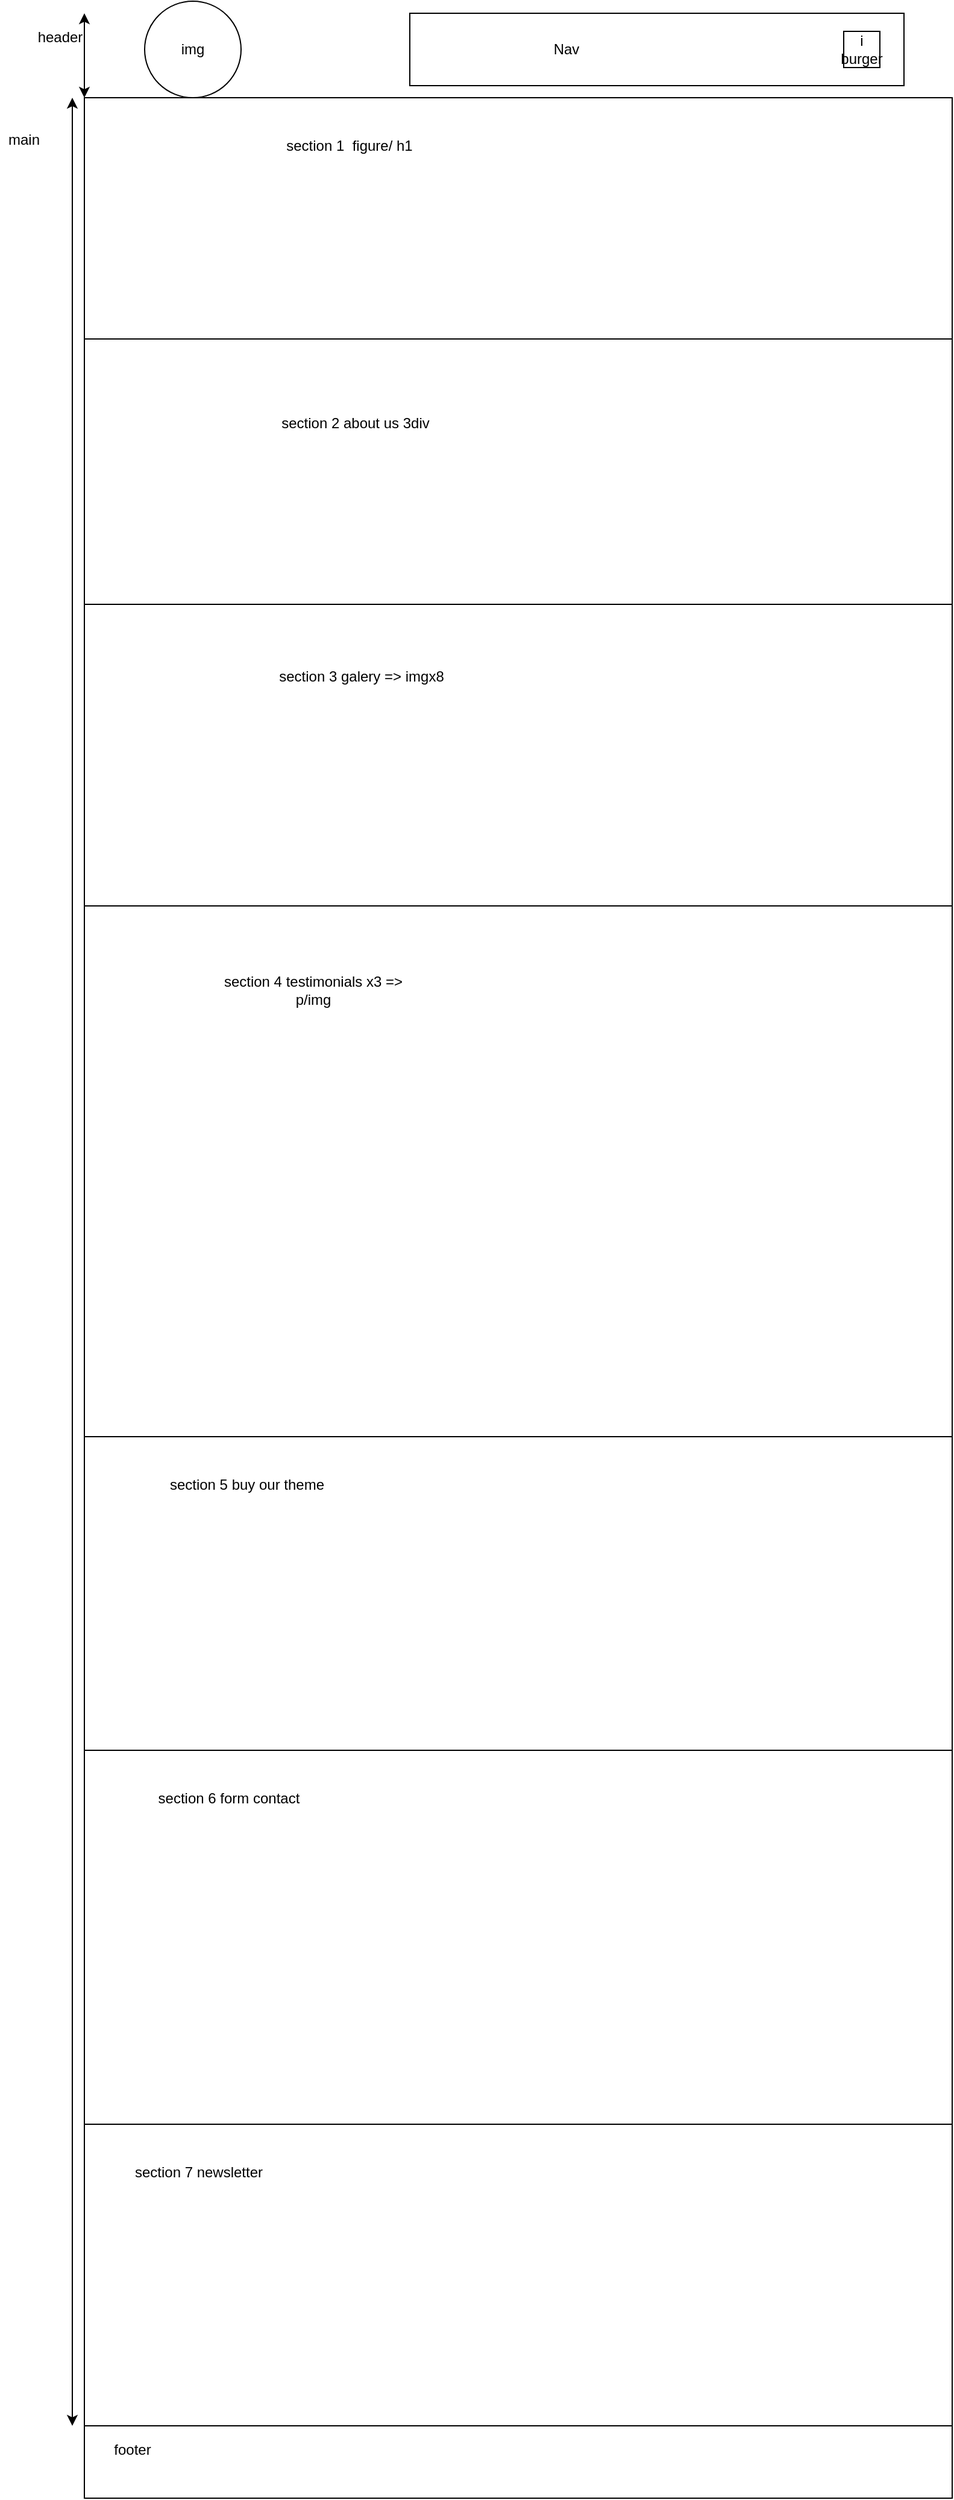 <mxfile version="14.4.2" type="github">
  <diagram id="HpIUJ1Cj3pG0hHr_lTDw" name="Page-1">
    <mxGraphModel dx="2177" dy="804" grid="1" gridSize="10" guides="1" tooltips="1" connect="1" arrows="1" fold="1" page="1" pageScale="1" pageWidth="827" pageHeight="1169" math="0" shadow="0">
      <root>
        <mxCell id="0" />
        <mxCell id="1" parent="0" />
        <mxCell id="DkoMGTS4_m8foARR51V6-1" value="" style="rounded=0;whiteSpace=wrap;html=1;" vertex="1" parent="1">
          <mxGeometry x="320" y="10" width="410" height="60" as="geometry" />
        </mxCell>
        <mxCell id="DkoMGTS4_m8foARR51V6-2" value="Nav" style="text;html=1;strokeColor=none;fillColor=none;align=center;verticalAlign=middle;whiteSpace=wrap;rounded=0;" vertex="1" parent="1">
          <mxGeometry x="400" y="30" width="100" height="20" as="geometry" />
        </mxCell>
        <mxCell id="DkoMGTS4_m8foARR51V6-4" value="img" style="ellipse;whiteSpace=wrap;html=1;aspect=fixed;" vertex="1" parent="1">
          <mxGeometry x="100" width="80" height="80" as="geometry" />
        </mxCell>
        <mxCell id="DkoMGTS4_m8foARR51V6-5" value="" style="rounded=0;whiteSpace=wrap;html=1;" vertex="1" parent="1">
          <mxGeometry x="50" y="80" width="720" height="200" as="geometry" />
        </mxCell>
        <mxCell id="DkoMGTS4_m8foARR51V6-6" value="section 1&amp;nbsp; figure/ h1" style="text;html=1;strokeColor=none;fillColor=none;align=center;verticalAlign=middle;whiteSpace=wrap;rounded=0;" vertex="1" parent="1">
          <mxGeometry x="130" y="110" width="280" height="20" as="geometry" />
        </mxCell>
        <mxCell id="DkoMGTS4_m8foARR51V6-7" value="" style="rounded=0;whiteSpace=wrap;html=1;" vertex="1" parent="1">
          <mxGeometry x="50" y="280" width="720" height="220" as="geometry" />
        </mxCell>
        <mxCell id="DkoMGTS4_m8foARR51V6-8" value="" style="rounded=0;whiteSpace=wrap;html=1;" vertex="1" parent="1">
          <mxGeometry x="50" y="500" width="720" height="250" as="geometry" />
        </mxCell>
        <mxCell id="DkoMGTS4_m8foARR51V6-9" value="section 3 galery =&amp;gt; imgx8" style="text;html=1;strokeColor=none;fillColor=none;align=center;verticalAlign=middle;whiteSpace=wrap;rounded=0;" vertex="1" parent="1">
          <mxGeometry x="200" y="550" width="160" height="20" as="geometry" />
        </mxCell>
        <mxCell id="DkoMGTS4_m8foARR51V6-10" value="section 2 about us 3div" style="text;html=1;strokeColor=none;fillColor=none;align=center;verticalAlign=middle;whiteSpace=wrap;rounded=0;" vertex="1" parent="1">
          <mxGeometry x="170" y="340" width="210" height="20" as="geometry" />
        </mxCell>
        <mxCell id="DkoMGTS4_m8foARR51V6-11" value="" style="rounded=0;whiteSpace=wrap;html=1;" vertex="1" parent="1">
          <mxGeometry x="50" y="750" width="720" height="440" as="geometry" />
        </mxCell>
        <mxCell id="DkoMGTS4_m8foARR51V6-12" value="section 4 testimonials x3 =&amp;gt; p/img" style="text;html=1;strokeColor=none;fillColor=none;align=center;verticalAlign=middle;whiteSpace=wrap;rounded=0;" vertex="1" parent="1">
          <mxGeometry x="150" y="810" width="180" height="20" as="geometry" />
        </mxCell>
        <mxCell id="DkoMGTS4_m8foARR51V6-13" value="" style="rounded=0;whiteSpace=wrap;html=1;" vertex="1" parent="1">
          <mxGeometry x="50" y="1190" width="720" height="260" as="geometry" />
        </mxCell>
        <mxCell id="DkoMGTS4_m8foARR51V6-14" value="&lt;div&gt;section 5 buy our theme&lt;/div&gt;" style="text;html=1;strokeColor=none;fillColor=none;align=center;verticalAlign=middle;whiteSpace=wrap;rounded=0;" vertex="1" parent="1">
          <mxGeometry x="110" y="1220" width="150" height="20" as="geometry" />
        </mxCell>
        <mxCell id="DkoMGTS4_m8foARR51V6-15" value="" style="rounded=0;whiteSpace=wrap;html=1;" vertex="1" parent="1">
          <mxGeometry x="50" y="1450" width="720" height="310" as="geometry" />
        </mxCell>
        <mxCell id="DkoMGTS4_m8foARR51V6-16" value="section 6 form contact" style="text;html=1;strokeColor=none;fillColor=none;align=center;verticalAlign=middle;whiteSpace=wrap;rounded=0;" vertex="1" parent="1">
          <mxGeometry x="90" y="1480" width="160" height="20" as="geometry" />
        </mxCell>
        <mxCell id="DkoMGTS4_m8foARR51V6-17" value="" style="rounded=0;whiteSpace=wrap;html=1;" vertex="1" parent="1">
          <mxGeometry x="50" y="1760" width="720" height="250" as="geometry" />
        </mxCell>
        <mxCell id="DkoMGTS4_m8foARR51V6-18" value="section 7 newsletter" style="text;html=1;strokeColor=none;fillColor=none;align=center;verticalAlign=middle;whiteSpace=wrap;rounded=0;" vertex="1" parent="1">
          <mxGeometry x="80" y="1790" width="130" height="20" as="geometry" />
        </mxCell>
        <mxCell id="DkoMGTS4_m8foARR51V6-19" value="" style="rounded=0;whiteSpace=wrap;html=1;" vertex="1" parent="1">
          <mxGeometry x="50" y="2010" width="720" height="60" as="geometry" />
        </mxCell>
        <mxCell id="DkoMGTS4_m8foARR51V6-20" value="footer" style="text;html=1;strokeColor=none;fillColor=none;align=center;verticalAlign=middle;whiteSpace=wrap;rounded=0;" vertex="1" parent="1">
          <mxGeometry x="70" y="2020" width="40" height="20" as="geometry" />
        </mxCell>
        <mxCell id="DkoMGTS4_m8foARR51V6-21" value="header" style="text;html=1;strokeColor=none;fillColor=none;align=center;verticalAlign=middle;whiteSpace=wrap;rounded=0;" vertex="1" parent="1">
          <mxGeometry x="10" y="20" width="40" height="20" as="geometry" />
        </mxCell>
        <mxCell id="DkoMGTS4_m8foARR51V6-23" value="" style="endArrow=classic;startArrow=classic;html=1;exitX=0;exitY=0;exitDx=0;exitDy=0;" edge="1" parent="1" source="DkoMGTS4_m8foARR51V6-5">
          <mxGeometry width="50" height="50" relative="1" as="geometry">
            <mxPoint x="390" y="240" as="sourcePoint" />
            <mxPoint x="50" y="10" as="targetPoint" />
          </mxGeometry>
        </mxCell>
        <mxCell id="DkoMGTS4_m8foARR51V6-24" value="" style="endArrow=classic;startArrow=classic;html=1;" edge="1" parent="1">
          <mxGeometry width="50" height="50" relative="1" as="geometry">
            <mxPoint x="40" y="2010" as="sourcePoint" />
            <mxPoint x="40" y="80" as="targetPoint" />
          </mxGeometry>
        </mxCell>
        <mxCell id="DkoMGTS4_m8foARR51V6-27" value="main" style="text;html=1;strokeColor=none;fillColor=none;align=center;verticalAlign=middle;whiteSpace=wrap;rounded=0;" vertex="1" parent="1">
          <mxGeometry x="-20" y="100" width="40" height="30" as="geometry" />
        </mxCell>
        <mxCell id="DkoMGTS4_m8foARR51V6-28" value="i&lt;br&gt;burger" style="whiteSpace=wrap;html=1;aspect=fixed;" vertex="1" parent="1">
          <mxGeometry x="680" y="25" width="30" height="30" as="geometry" />
        </mxCell>
      </root>
    </mxGraphModel>
  </diagram>
</mxfile>
